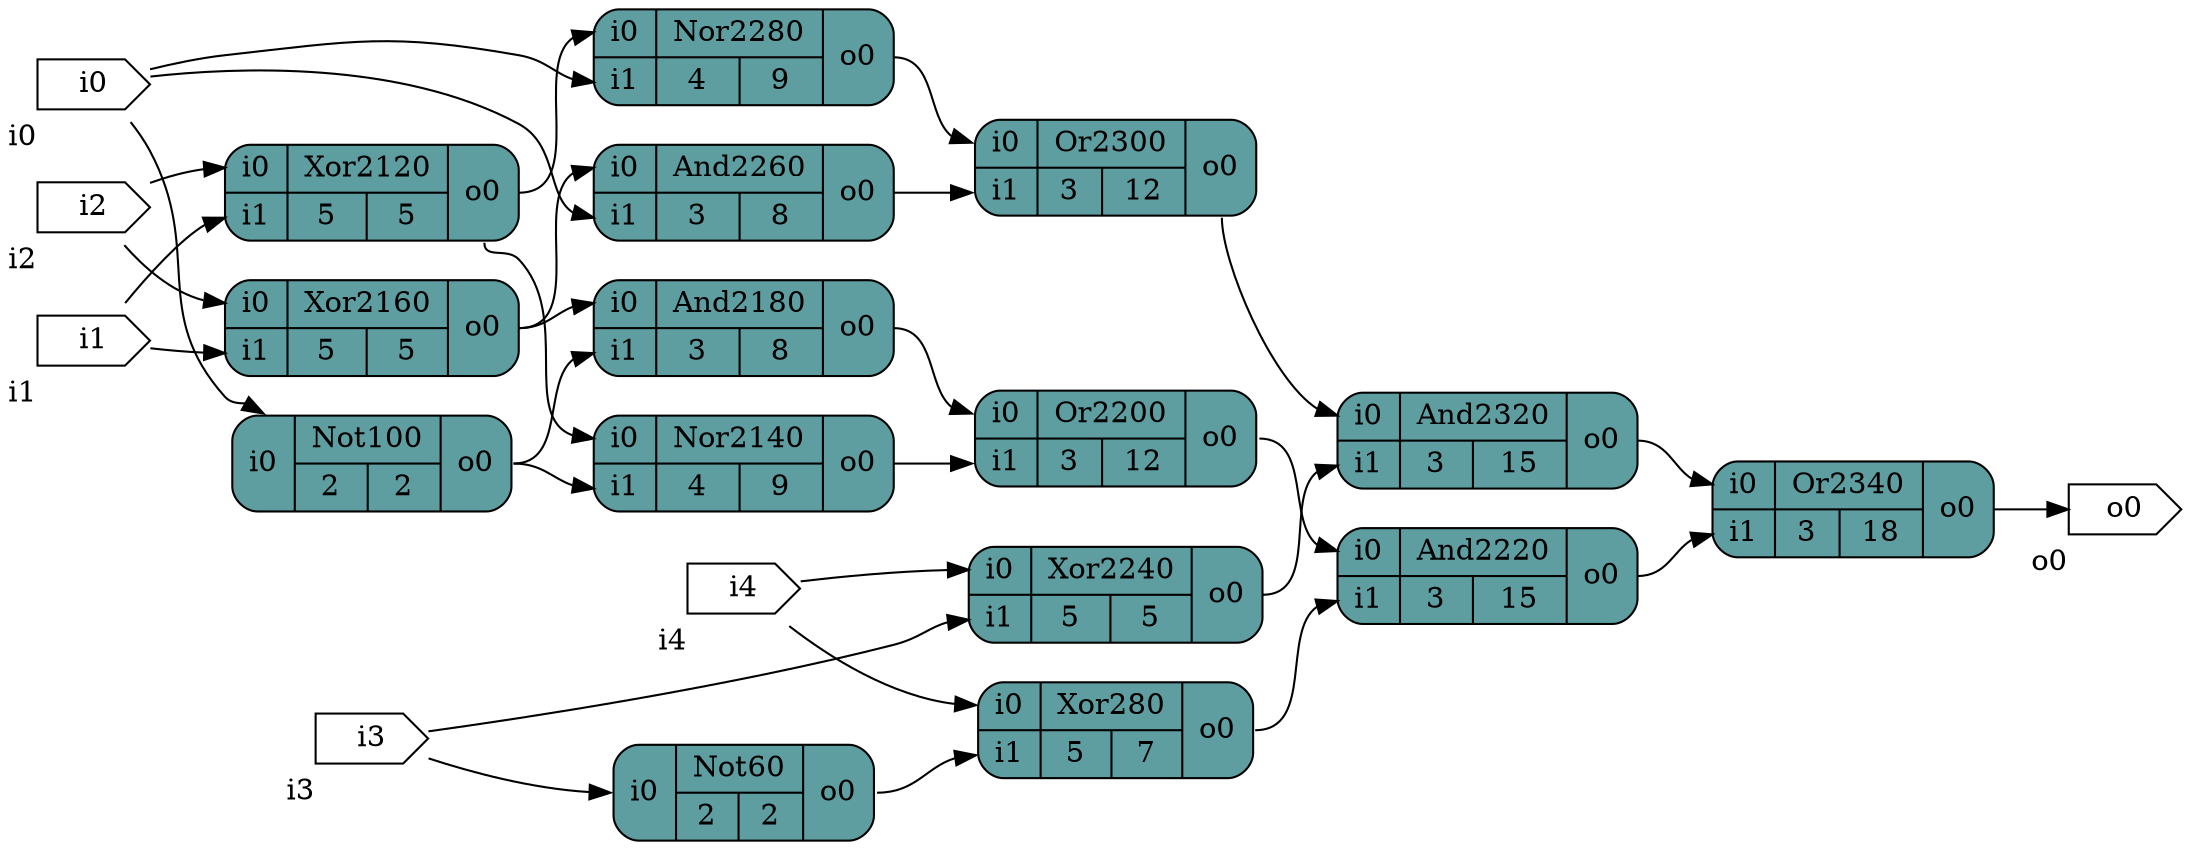 digraph circ_xor5 {
		graph [rankdir = LR];
		Not60[shape=record; style="rounded,filled"; fillcolor=cadetblue; label="{{<i0>i0}|{Not60|{2|2}}|{<o0>o0}}"]
		Xor280[shape=record; style="rounded,filled"; fillcolor=cadetblue; label="{{<i0>i0|<i1>i1}|{Xor280|{5|7}}|{<o0>o0}}"]
		Not100[shape=record; style="rounded,filled"; fillcolor=cadetblue; label="{{<i0>i0}|{Not100|{2|2}}|{<o0>o0}}"]
		Xor2120[shape=record; style="rounded,filled"; fillcolor=cadetblue; label="{{<i0>i0|<i1>i1}|{Xor2120|{5|5}}|{<o0>o0}}"]
		Nor2140[shape=record; style="rounded,filled"; fillcolor=cadetblue; label="{{<i0>i0|<i1>i1}|{Nor2140|{4|9}}|{<o0>o0}}"]
		Xor2160[shape=record; style="rounded,filled"; fillcolor=cadetblue; label="{{<i0>i0|<i1>i1}|{Xor2160|{5|5}}|{<o0>o0}}"]
		And2180[shape=record; style="rounded,filled"; fillcolor=cadetblue; label="{{<i0>i0|<i1>i1}|{And2180|{3|8}}|{<o0>o0}}"]
		Or2200[shape=record; style="rounded,filled"; fillcolor=cadetblue; label="{{<i0>i0|<i1>i1}|{Or2200|{3|12}}|{<o0>o0}}"]
		And2220[shape=record; style="rounded,filled"; fillcolor=cadetblue; label="{{<i0>i0|<i1>i1}|{And2220|{3|15}}|{<o0>o0}}"]
		Xor2240[shape=record; style="rounded,filled"; fillcolor=cadetblue; label="{{<i0>i0|<i1>i1}|{Xor2240|{5|5}}|{<o0>o0}}"]
		And2260[shape=record; style="rounded,filled"; fillcolor=cadetblue; label="{{<i0>i0|<i1>i1}|{And2260|{3|8}}|{<o0>o0}}"]
		Nor2280[shape=record; style="rounded,filled"; fillcolor=cadetblue; label="{{<i0>i0|<i1>i1}|{Nor2280|{4|9}}|{<o0>o0}}"]
		Or2300[shape=record; style="rounded,filled"; fillcolor=cadetblue; label="{{<i0>i0|<i1>i1}|{Or2300|{3|12}}|{<o0>o0}}"]
		And2320[shape=record; style="rounded,filled"; fillcolor=cadetblue; label="{{<i0>i0|<i1>i1}|{And2320|{3|15}}|{<o0>o0}}"]
		Or2340[shape=record; style="rounded,filled"; fillcolor=cadetblue; label="{{<i0>i0|<i1>i1}|{Or2340|{3|18}}|{<o0>o0}}"]
		i0[shape=cds,xlabel="i0"]
		i1[shape=cds,xlabel="i1"]
		i2[shape=cds,xlabel="i2"]
		i3[shape=cds,xlabel="i3"]
		i4[shape=cds,xlabel="i4"]
		o0[shape=cds,xlabel="o0"]
		i0 -> Not100:i0;
		i0 -> And2260:i1;
		i0 -> Nor2280:i1;
		i1 -> Xor2120:i1;
		i1 -> Xor2160:i1;
		i2 -> Xor2120:i0;
		i2 -> Xor2160:i0;
		i3 -> Not60:i0;
		i3 -> Xor2240:i1;
		i4 -> Xor280:i0;
		i4 -> Xor2240:i0;
		Not60:o0 -> Xor280:i1;
		Xor280:o0 -> And2220:i1;
		Not100:o0 -> Nor2140:i1;
		Not100:o0 -> And2180:i1;
		Xor2120:o0 -> Nor2140:i0;
		Xor2120:o0 -> Nor2280:i0;
		Nor2140:o0 -> Or2200:i1;
		Xor2160:o0 -> And2180:i0;
		Xor2160:o0 -> And2260:i0;
		And2180:o0 -> Or2200:i0;
		Or2200:o0 -> And2220:i0;
		And2220:o0 -> Or2340:i1;
		Xor2240:o0 -> And2320:i1;
		And2260:o0 -> Or2300:i1;
		Nor2280:o0 -> Or2300:i0;
		Or2300:o0 -> And2320:i0;
		And2320:o0 -> Or2340:i0;
		Or2340:o0 -> o0;
}
